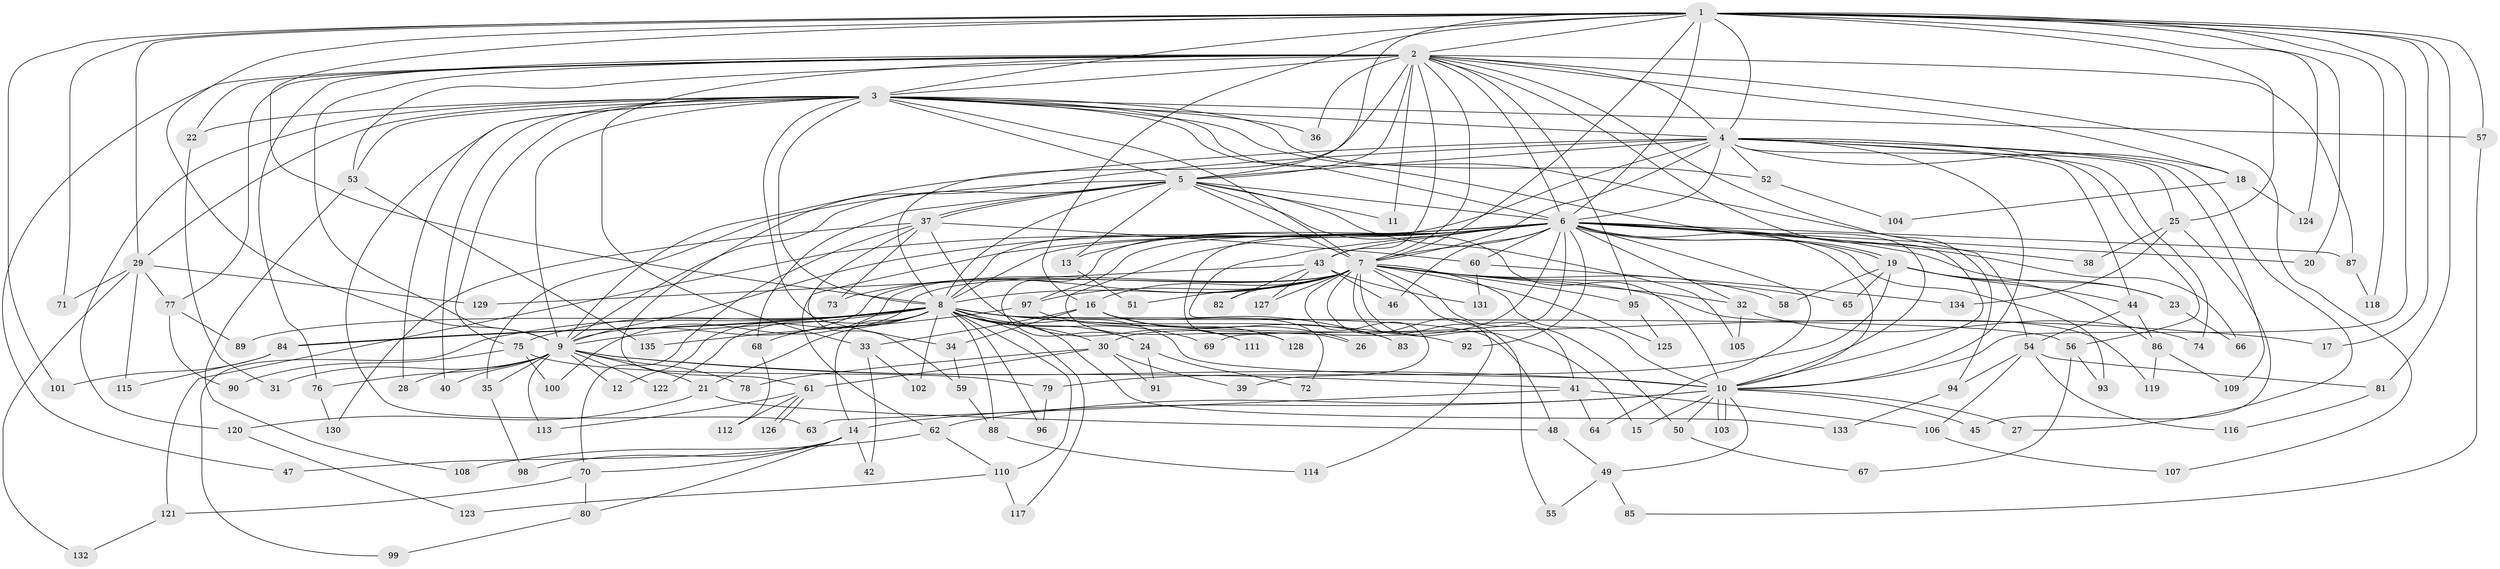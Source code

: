 // coarse degree distribution, {24: 0.010638297872340425, 37: 0.010638297872340425, 17: 0.010638297872340425, 2: 0.5638297872340425, 6: 0.031914893617021274, 7: 0.02127659574468085, 3: 0.10638297872340426, 1: 0.05319148936170213, 5: 0.0425531914893617, 4: 0.11702127659574468, 16: 0.010638297872340425, 31: 0.010638297872340425, 8: 0.010638297872340425}
// Generated by graph-tools (version 1.1) at 2025/49/03/04/25 21:49:38]
// undirected, 135 vertices, 295 edges
graph export_dot {
graph [start="1"]
  node [color=gray90,style=filled];
  1;
  2;
  3;
  4;
  5;
  6;
  7;
  8;
  9;
  10;
  11;
  12;
  13;
  14;
  15;
  16;
  17;
  18;
  19;
  20;
  21;
  22;
  23;
  24;
  25;
  26;
  27;
  28;
  29;
  30;
  31;
  32;
  33;
  34;
  35;
  36;
  37;
  38;
  39;
  40;
  41;
  42;
  43;
  44;
  45;
  46;
  47;
  48;
  49;
  50;
  51;
  52;
  53;
  54;
  55;
  56;
  57;
  58;
  59;
  60;
  61;
  62;
  63;
  64;
  65;
  66;
  67;
  68;
  69;
  70;
  71;
  72;
  73;
  74;
  75;
  76;
  77;
  78;
  79;
  80;
  81;
  82;
  83;
  84;
  85;
  86;
  87;
  88;
  89;
  90;
  91;
  92;
  93;
  94;
  95;
  96;
  97;
  98;
  99;
  100;
  101;
  102;
  103;
  104;
  105;
  106;
  107;
  108;
  109;
  110;
  111;
  112;
  113;
  114;
  115;
  116;
  117;
  118;
  119;
  120;
  121;
  122;
  123;
  124;
  125;
  126;
  127;
  128;
  129;
  130;
  131;
  132;
  133;
  134;
  135;
  1 -- 2;
  1 -- 3;
  1 -- 4;
  1 -- 5;
  1 -- 6;
  1 -- 7;
  1 -- 8;
  1 -- 9;
  1 -- 10;
  1 -- 16;
  1 -- 17;
  1 -- 20;
  1 -- 25;
  1 -- 29;
  1 -- 57;
  1 -- 71;
  1 -- 81;
  1 -- 101;
  1 -- 118;
  1 -- 124;
  2 -- 3;
  2 -- 4;
  2 -- 5;
  2 -- 6;
  2 -- 7;
  2 -- 8;
  2 -- 9;
  2 -- 10;
  2 -- 11;
  2 -- 18;
  2 -- 22;
  2 -- 33;
  2 -- 36;
  2 -- 43;
  2 -- 47;
  2 -- 53;
  2 -- 76;
  2 -- 77;
  2 -- 87;
  2 -- 94;
  2 -- 95;
  2 -- 107;
  3 -- 4;
  3 -- 5;
  3 -- 6;
  3 -- 7;
  3 -- 8;
  3 -- 9;
  3 -- 10;
  3 -- 22;
  3 -- 28;
  3 -- 29;
  3 -- 34;
  3 -- 36;
  3 -- 40;
  3 -- 52;
  3 -- 53;
  3 -- 54;
  3 -- 57;
  3 -- 63;
  3 -- 75;
  3 -- 120;
  4 -- 5;
  4 -- 6;
  4 -- 7;
  4 -- 8;
  4 -- 9;
  4 -- 10;
  4 -- 18;
  4 -- 25;
  4 -- 27;
  4 -- 44;
  4 -- 52;
  4 -- 56;
  4 -- 61;
  4 -- 74;
  4 -- 109;
  5 -- 6;
  5 -- 7;
  5 -- 8;
  5 -- 9;
  5 -- 10;
  5 -- 11;
  5 -- 13;
  5 -- 35;
  5 -- 37;
  5 -- 37;
  5 -- 68;
  5 -- 105;
  6 -- 7;
  6 -- 8;
  6 -- 9;
  6 -- 10;
  6 -- 13;
  6 -- 19;
  6 -- 19;
  6 -- 20;
  6 -- 23;
  6 -- 24;
  6 -- 26;
  6 -- 30;
  6 -- 32;
  6 -- 38;
  6 -- 43;
  6 -- 46;
  6 -- 60;
  6 -- 62;
  6 -- 64;
  6 -- 66;
  6 -- 69;
  6 -- 83;
  6 -- 87;
  6 -- 92;
  6 -- 93;
  6 -- 97;
  6 -- 121;
  6 -- 128;
  7 -- 8;
  7 -- 9;
  7 -- 10;
  7 -- 12;
  7 -- 15;
  7 -- 16;
  7 -- 32;
  7 -- 39;
  7 -- 41;
  7 -- 50;
  7 -- 51;
  7 -- 55;
  7 -- 58;
  7 -- 65;
  7 -- 73;
  7 -- 82;
  7 -- 95;
  7 -- 97;
  7 -- 100;
  7 -- 114;
  7 -- 119;
  7 -- 125;
  7 -- 127;
  8 -- 9;
  8 -- 10;
  8 -- 14;
  8 -- 17;
  8 -- 21;
  8 -- 24;
  8 -- 30;
  8 -- 48;
  8 -- 56;
  8 -- 68;
  8 -- 69;
  8 -- 75;
  8 -- 84;
  8 -- 84;
  8 -- 88;
  8 -- 89;
  8 -- 92;
  8 -- 96;
  8 -- 99;
  8 -- 102;
  8 -- 110;
  8 -- 117;
  8 -- 122;
  8 -- 133;
  9 -- 10;
  9 -- 12;
  9 -- 21;
  9 -- 28;
  9 -- 31;
  9 -- 35;
  9 -- 40;
  9 -- 41;
  9 -- 76;
  9 -- 78;
  9 -- 113;
  9 -- 122;
  10 -- 14;
  10 -- 15;
  10 -- 27;
  10 -- 45;
  10 -- 49;
  10 -- 50;
  10 -- 62;
  10 -- 103;
  10 -- 103;
  13 -- 51;
  14 -- 42;
  14 -- 47;
  14 -- 70;
  14 -- 80;
  14 -- 98;
  16 -- 26;
  16 -- 33;
  16 -- 34;
  16 -- 72;
  16 -- 83;
  16 -- 128;
  18 -- 104;
  18 -- 124;
  19 -- 23;
  19 -- 44;
  19 -- 58;
  19 -- 65;
  19 -- 79;
  19 -- 86;
  21 -- 48;
  21 -- 120;
  22 -- 31;
  23 -- 66;
  24 -- 72;
  24 -- 91;
  25 -- 38;
  25 -- 45;
  25 -- 134;
  29 -- 71;
  29 -- 77;
  29 -- 115;
  29 -- 129;
  29 -- 132;
  30 -- 39;
  30 -- 61;
  30 -- 78;
  30 -- 91;
  32 -- 74;
  32 -- 105;
  33 -- 42;
  33 -- 102;
  34 -- 59;
  35 -- 98;
  37 -- 59;
  37 -- 60;
  37 -- 70;
  37 -- 73;
  37 -- 111;
  37 -- 130;
  41 -- 63;
  41 -- 64;
  41 -- 106;
  43 -- 46;
  43 -- 82;
  43 -- 127;
  43 -- 129;
  43 -- 131;
  44 -- 54;
  44 -- 86;
  48 -- 49;
  49 -- 55;
  49 -- 85;
  50 -- 67;
  52 -- 104;
  53 -- 108;
  53 -- 135;
  54 -- 81;
  54 -- 94;
  54 -- 106;
  54 -- 116;
  56 -- 67;
  56 -- 93;
  57 -- 85;
  59 -- 88;
  60 -- 131;
  60 -- 134;
  61 -- 112;
  61 -- 113;
  61 -- 126;
  61 -- 126;
  62 -- 108;
  62 -- 110;
  68 -- 112;
  70 -- 80;
  70 -- 121;
  75 -- 79;
  75 -- 90;
  75 -- 100;
  76 -- 130;
  77 -- 89;
  77 -- 90;
  79 -- 96;
  80 -- 99;
  81 -- 116;
  84 -- 101;
  84 -- 115;
  86 -- 109;
  86 -- 119;
  87 -- 118;
  88 -- 114;
  94 -- 133;
  95 -- 125;
  97 -- 111;
  97 -- 135;
  106 -- 107;
  110 -- 117;
  110 -- 123;
  120 -- 123;
  121 -- 132;
}
